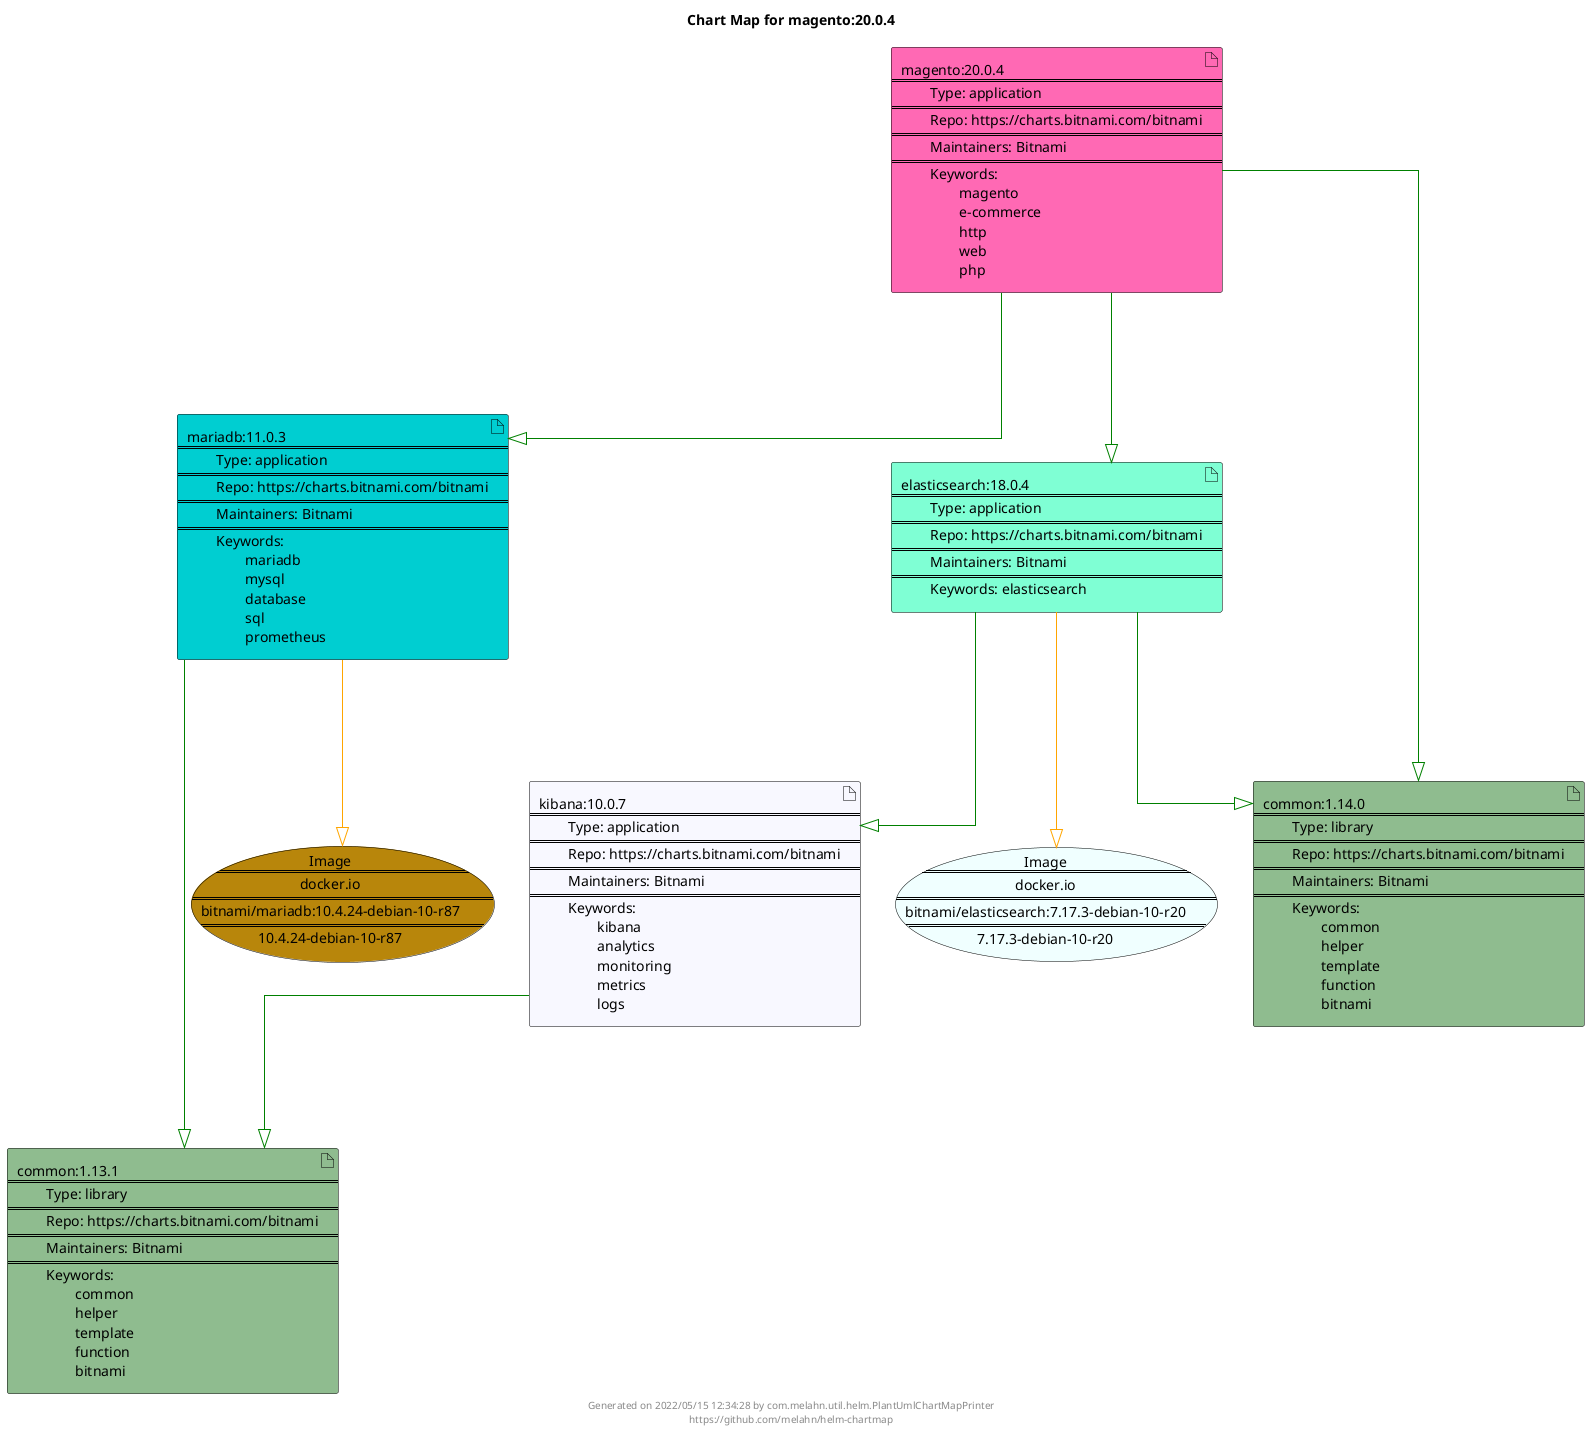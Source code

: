 @startuml
skinparam linetype ortho
skinparam backgroundColor white
skinparam usecaseBorderColor black
skinparam usecaseArrowColor LightSlateGray
skinparam artifactBorderColor black
skinparam artifactArrowColor LightSlateGray

title Chart Map for magento:20.0.4

'There are 6 referenced Helm Charts
artifact "common:1.13.1\n====\n\tType: library\n====\n\tRepo: https://charts.bitnami.com/bitnami\n====\n\tMaintainers: Bitnami\n====\n\tKeywords: \n\t\tcommon\n\t\thelper\n\t\ttemplate\n\t\tfunction\n\t\tbitnami" as common_1_13_1 #DarkSeaGreen
artifact "mariadb:11.0.3\n====\n\tType: application\n====\n\tRepo: https://charts.bitnami.com/bitnami\n====\n\tMaintainers: Bitnami\n====\n\tKeywords: \n\t\tmariadb\n\t\tmysql\n\t\tdatabase\n\t\tsql\n\t\tprometheus" as mariadb_11_0_3 #DarkTurquoise
artifact "kibana:10.0.7\n====\n\tType: application\n====\n\tRepo: https://charts.bitnami.com/bitnami\n====\n\tMaintainers: Bitnami\n====\n\tKeywords: \n\t\tkibana\n\t\tanalytics\n\t\tmonitoring\n\t\tmetrics\n\t\tlogs" as kibana_10_0_7 #GhostWhite
artifact "elasticsearch:18.0.4\n====\n\tType: application\n====\n\tRepo: https://charts.bitnami.com/bitnami\n====\n\tMaintainers: Bitnami\n====\n\tKeywords: elasticsearch" as elasticsearch_18_0_4 #Aquamarine
artifact "common:1.14.0\n====\n\tType: library\n====\n\tRepo: https://charts.bitnami.com/bitnami\n====\n\tMaintainers: Bitnami\n====\n\tKeywords: \n\t\tcommon\n\t\thelper\n\t\ttemplate\n\t\tfunction\n\t\tbitnami" as common_1_14_0 #DarkSeaGreen
artifact "magento:20.0.4\n====\n\tType: application\n====\n\tRepo: https://charts.bitnami.com/bitnami\n====\n\tMaintainers: Bitnami\n====\n\tKeywords: \n\t\tmagento\n\t\te-commerce\n\t\thttp\n\t\tweb\n\t\tphp" as magento_20_0_4 #HotPink

'There are 2 referenced Docker Images
usecase "Image\n====\ndocker.io\n====\nbitnami/elasticsearch:7.17.3-debian-10-r20\n====\n7.17.3-debian-10-r20" as docker_io_bitnami_elasticsearch_7_17_3_debian_10_r20 #Azure
usecase "Image\n====\ndocker.io\n====\nbitnami/mariadb:10.4.24-debian-10-r87\n====\n10.4.24-debian-10-r87" as docker_io_bitnami_mariadb_10_4_24_debian_10_r87 #DarkGoldenRod

'Chart Dependencies
magento_20_0_4--[#green]-|>common_1_14_0
magento_20_0_4--[#green]-|>elasticsearch_18_0_4
elasticsearch_18_0_4--[#green]-|>kibana_10_0_7
kibana_10_0_7--[#green]-|>common_1_13_1
elasticsearch_18_0_4--[#green]-|>common_1_14_0
magento_20_0_4--[#green]-|>mariadb_11_0_3
mariadb_11_0_3--[#green]-|>common_1_13_1
mariadb_11_0_3--[#orange]-|>docker_io_bitnami_mariadb_10_4_24_debian_10_r87
elasticsearch_18_0_4--[#orange]-|>docker_io_bitnami_elasticsearch_7_17_3_debian_10_r20

center footer Generated on 2022/05/15 12:34:28 by com.melahn.util.helm.PlantUmlChartMapPrinter\nhttps://github.com/melahn/helm-chartmap
@enduml

